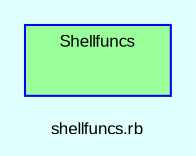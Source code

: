 digraph TopLevel {
    compound = true
    bgcolor = lightcyan1
    fontname = Arial
    fontsize = 8
    label = "shellfuncs.rb"
    node [
        fontname = Arial,
        fontsize = 8,
        color = black
    ]

    subgraph cluster_Shellfuncs {
        fillcolor = palegreen1
        URL = "classes/Shellfuncs.html"
        fontname = Arial
        color = blue
        label = "Shellfuncs"
        style = filled
        Shellfuncs [
            shape = plaintext,
            height = 0.01,
            width = 0.75,
            label = ""
        ]

    }

}

